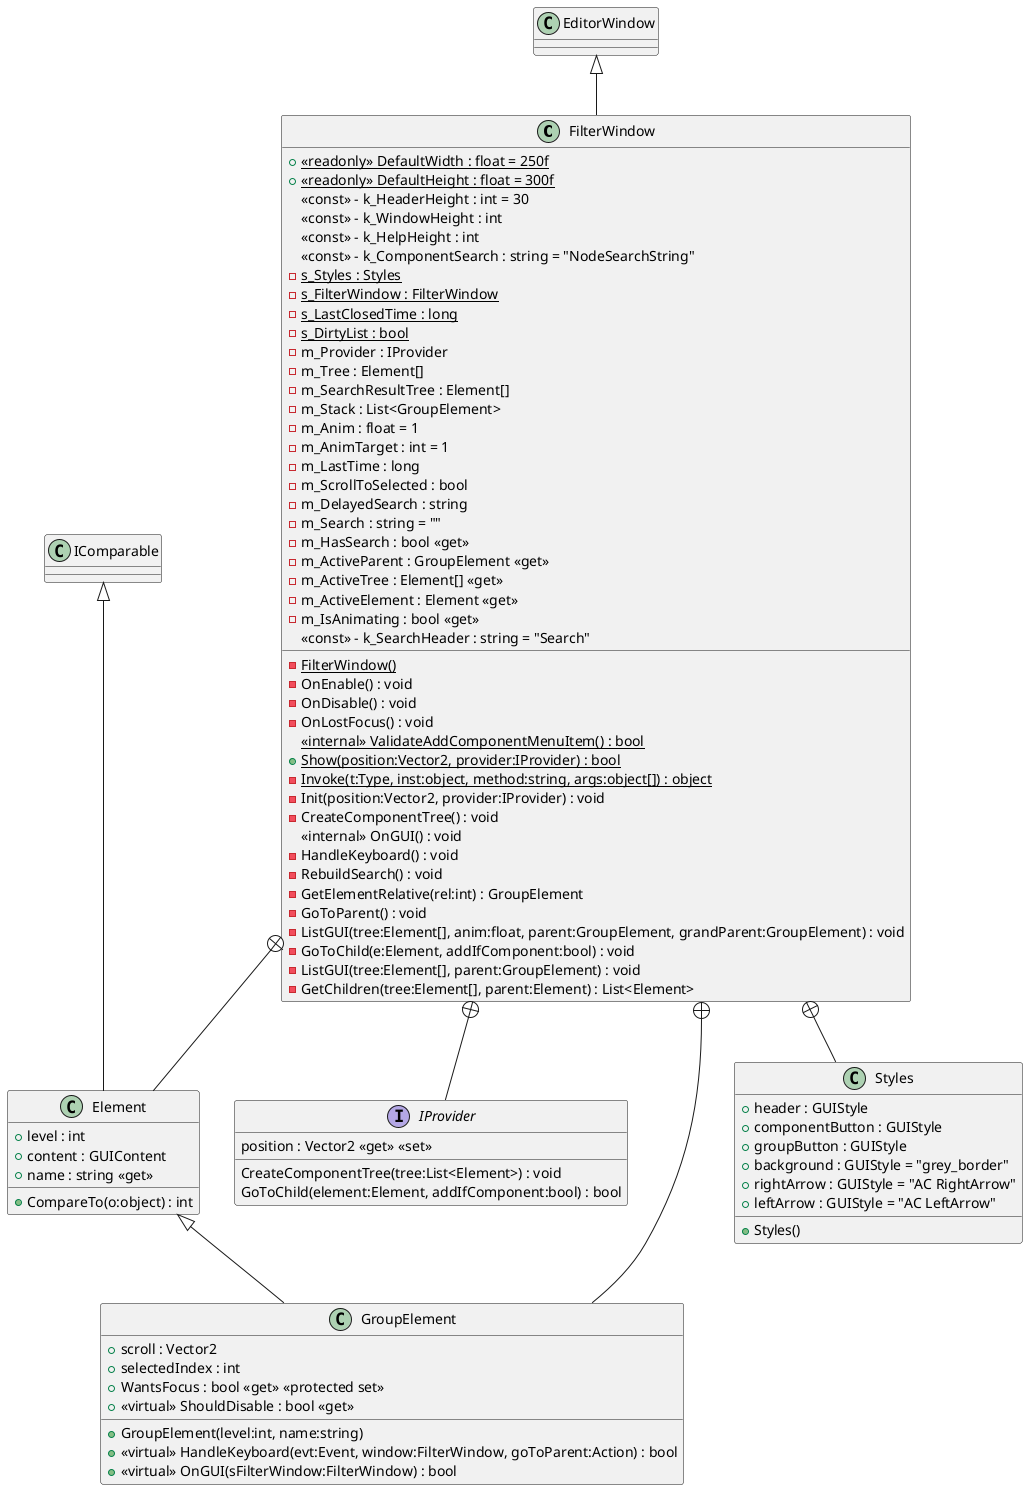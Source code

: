 @startuml
class FilterWindow {
    + {static} <<readonly>> DefaultWidth : float = 250f
    + {static} <<readonly>> DefaultHeight : float = 300f
    <<const>> - k_HeaderHeight : int = 30
    <<const>> - k_WindowHeight : int
    <<const>> - k_HelpHeight : int
    <<const>> - k_ComponentSearch : string = "NodeSearchString"
    {static} - s_Styles : Styles
    {static} - s_FilterWindow : FilterWindow
    {static} - s_LastClosedTime : long
    {static} - s_DirtyList : bool
    - m_Provider : IProvider
    - m_Tree : Element[]
    - m_SearchResultTree : Element[]
    - m_Stack : List<GroupElement>
    - m_Anim : float = 1
    - m_AnimTarget : int = 1
    - m_LastTime : long
    - m_ScrollToSelected : bool
    - m_DelayedSearch : string
    - m_Search : string = ""
    - m_HasSearch : bool <<get>>
    - m_ActiveParent : GroupElement <<get>>
    - m_ActiveTree : Element[] <<get>>
    - m_ActiveElement : Element <<get>>
    - m_IsAnimating : bool <<get>>
    {static} - FilterWindow()
    - OnEnable() : void
    - OnDisable() : void
    - OnLostFocus() : void
    <<internal>> {static} ValidateAddComponentMenuItem() : bool
    + {static} Show(position:Vector2, provider:IProvider) : bool
    {static} - Invoke(t:Type, inst:object, method:string, args:object[]) : object
    - Init(position:Vector2, provider:IProvider) : void
    - CreateComponentTree() : void
    <<internal>> OnGUI() : void
    - HandleKeyboard() : void
    <<const>> - k_SearchHeader : string = "Search"
    - RebuildSearch() : void
    - GetElementRelative(rel:int) : GroupElement
    - GoToParent() : void
    - ListGUI(tree:Element[], anim:float, parent:GroupElement, grandParent:GroupElement) : void
    - GoToChild(e:Element, addIfComponent:bool) : void
    - ListGUI(tree:Element[], parent:GroupElement) : void
    - GetChildren(tree:Element[], parent:Element) : List<Element>
}
interface IProvider {
    position : Vector2 <<get>> <<set>>
    CreateComponentTree(tree:List<Element>) : void
    GoToChild(element:Element, addIfComponent:bool) : bool
}
class Element {
    + level : int
    + content : GUIContent
    + name : string <<get>>
    + CompareTo(o:object) : int
}
class GroupElement {
    + scroll : Vector2
    + selectedIndex : int
    + WantsFocus : bool <<get>> <<protected set>>
    + <<virtual>> ShouldDisable : bool <<get>>
    + GroupElement(level:int, name:string)
    + <<virtual>> HandleKeyboard(evt:Event, window:FilterWindow, goToParent:Action) : bool
    + <<virtual>> OnGUI(sFilterWindow:FilterWindow) : bool
}
class Styles {
    + header : GUIStyle
    + componentButton : GUIStyle
    + groupButton : GUIStyle
    + background : GUIStyle = "grey_border"
    + rightArrow : GUIStyle = "AC RightArrow"
    + leftArrow : GUIStyle = "AC LeftArrow"
    + Styles()
}
EditorWindow <|-- FilterWindow
FilterWindow +-- IProvider
FilterWindow +-- Element
IComparable <|-- Element
FilterWindow +-- GroupElement
Element <|-- GroupElement
FilterWindow +-- Styles
@enduml
